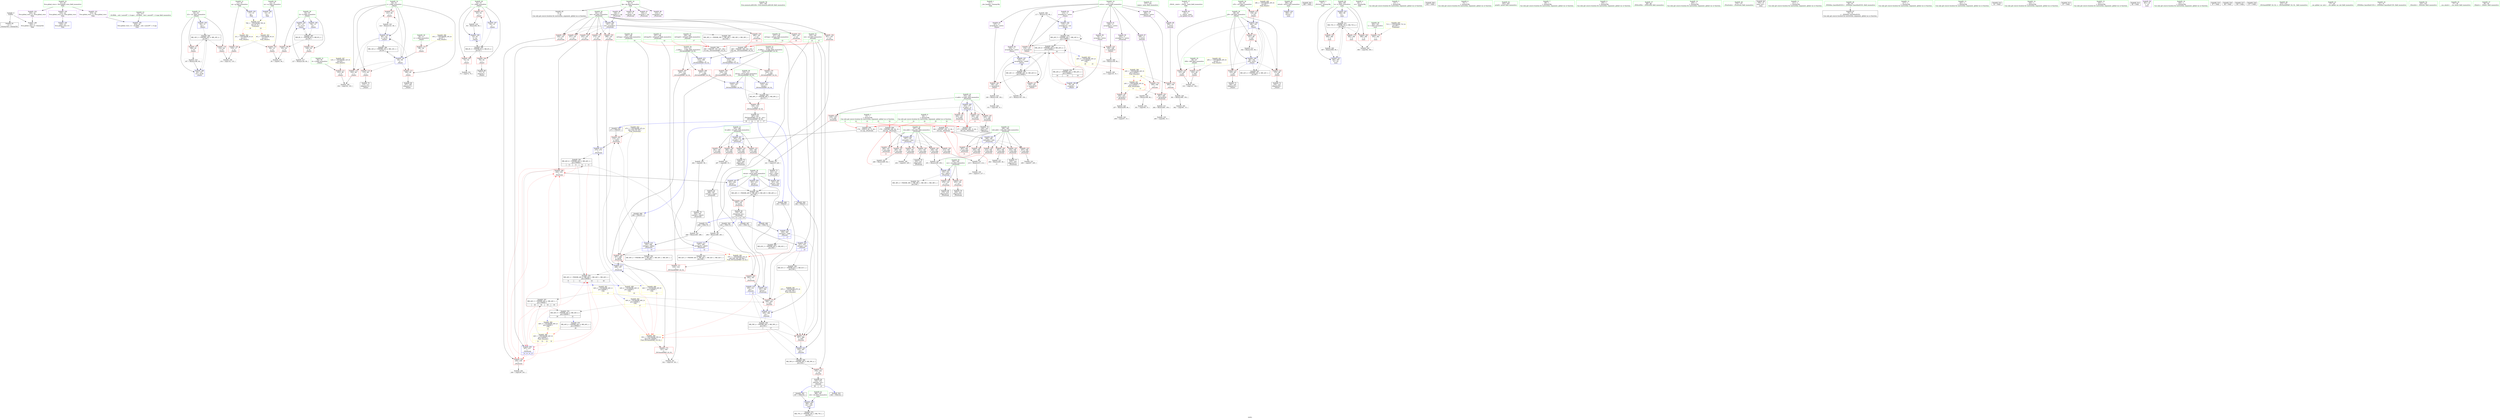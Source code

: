digraph "SVFG" {
	label="SVFG";

	Node0x55cda90f5b90 [shape=record,color=grey,label="{NodeID: 0\nNullPtr}"];
	Node0x55cda90f5b90 -> Node0x55cda911bbb0[style=solid];
	Node0x55cda90f5b90 -> Node0x55cda91230d0[style=solid];
	Node0x55cda911d7e0 [shape=record,color=blue,label="{NodeID: 194\n54\<--127\ni2\<--inc19\n_Z4initv\n}"];
	Node0x55cda911d7e0 -> Node0x55cda9140e80[style=dashed];
	Node0x55cda911aa30 [shape=record,color=red,label="{NodeID: 111\n103\<--58\n\<--d\n_Z4initv\n}"];
	Node0x55cda911aa30 -> Node0x55cda912e480[style=solid];
	Node0x55cda9118cd0 [shape=record,color=green,label="{NodeID: 28\n52\<--53\ni\<--i_field_insensitive\n_Z4initv\n}"];
	Node0x55cda9118cd0 -> Node0x55cda911a550[style=solid];
	Node0x55cda9118cd0 -> Node0x55cda911a620[style=solid];
	Node0x55cda9118cd0 -> Node0x55cda911a6f0[style=solid];
	Node0x55cda9118cd0 -> Node0x55cda91231d0[style=solid];
	Node0x55cda9118cd0 -> Node0x55cda9123370[style=solid];
	Node0x55cda9125e50 [shape=record,color=blue,label="{NodeID: 222\n339\<--364\nref.tmp5\<--call6\n_Z4workv\n|{|<s2>17}}"];
	Node0x55cda9125e50 -> Node0x55cda91228c0[style=dashed];
	Node0x55cda9125e50 -> Node0x55cda9142280[style=dashed];
	Node0x55cda9125e50:s2 -> Node0x55cda9123720[style=dashed,color=red];
	Node0x55cda91209e0 [shape=record,color=red,label="{NodeID: 139\n231\<--187\n\<--tota.addr\n_Z5solveiiii\n}"];
	Node0x55cda91209e0 -> Node0x55cda911c600[style=solid];
	Node0x55cda911b470 [shape=record,color=green,label="{NodeID: 56\n345\<--346\nllvm.memset.p0i8.i64\<--llvm.memset.p0i8.i64_field_insensitive\n}"];
	Node0x55cda9167fb0 [shape=record,color=black,label="{NodeID: 499\n364 = PHI(176, )\n}"];
	Node0x55cda9167fb0 -> Node0x55cda9125e50[style=solid];
	Node0x55cda912e000 [shape=record,color=grey,label="{NodeID: 333\n208 = cmp(207, 205, )\n}"];
	Node0x55cda91220a0 [shape=record,color=red,label="{NodeID: 167\n320\<--312\n\<--__a.addr\n_ZSt3minIiERKT_S2_S2_\n}"];
	Node0x55cda91220a0 -> Node0x55cda91224b0[style=solid];
	Node0x55cda911cc80 [shape=record,color=black,label="{NodeID: 84\n334\<--370\n_Z4workv_ret\<--\n_Z4workv\n|{<s0>20|<s1>21}}"];
	Node0x55cda911cc80:s0 -> Node0x55cda91683f0[style=solid,color=blue];
	Node0x55cda911cc80:s1 -> Node0x55cda9168560[style=solid,color=blue];
	Node0x55cda9117040 [shape=record,color=green,label="{NodeID: 1\n7\<--1\n__dso_handle\<--dummyObj\nGlob }"];
	Node0x55cda911d8b0 [shape=record,color=blue,label="{NodeID: 195\n62\<--15\ni21\<--\n_Z4initv\n}"];
	Node0x55cda911d8b0 -> Node0x55cda913ab80[style=dashed];
	Node0x55cda911ab00 [shape=record,color=red,label="{NodeID: 112\n102\<--60\n\<--j\n_Z4initv\n}"];
	Node0x55cda911ab00 -> Node0x55cda912e480[style=solid];
	Node0x55cda9118da0 [shape=record,color=green,label="{NodeID: 29\n54\<--55\ni2\<--i2_field_insensitive\n_Z4initv\n}"];
	Node0x55cda9118da0 -> Node0x55cda911a7c0[style=solid];
	Node0x55cda9118da0 -> Node0x55cda911a890[style=solid];
	Node0x55cda9118da0 -> Node0x55cda9123440[style=solid];
	Node0x55cda9118da0 -> Node0x55cda911d7e0[style=solid];
	Node0x55cda9123b00 [shape=record,color=yellow,style=double,label="{NodeID: 389\n44V_1 = ENCHI(MR_44V_0)\npts\{100000 \}\nFun[_Z4workv]|{|<s1>14|<s2>14|<s3>14|<s4>14}}"];
	Node0x55cda9123b00 -> Node0x55cda913e680[style=dashed];
	Node0x55cda9123b00:s1 -> Node0x55cda9121a20[style=dashed,color=red];
	Node0x55cda9123b00:s2 -> Node0x55cda9121af0[style=dashed,color=red];
	Node0x55cda9123b00:s3 -> Node0x55cda911e340[style=dashed,color=red];
	Node0x55cda9123b00:s4 -> Node0x55cda913d780[style=dashed,color=red];
	Node0x55cda912b780 [shape=record,color=grey,label="{NodeID: 306\n117 = Binary(116, 84, )\n}"];
	Node0x55cda912b780 -> Node0x55cda911d640[style=solid];
	Node0x55cda9125f20 [shape=record,color=blue,label="{NodeID: 223\n335\<--367\nret\<--\n_Z4workv\n}"];
	Node0x55cda9125f20 -> Node0x55cda9141d80[style=dashed];
	Node0x55cda9120ab0 [shape=record,color=red,label="{NodeID: 140\n249\<--187\n\<--tota.addr\n_Z5solveiiii\n}"];
	Node0x55cda9120ab0 -> Node0x55cda912d400[style=solid];
	Node0x55cda911b570 [shape=record,color=green,label="{NodeID: 57\n377\<--378\nmain\<--main_field_insensitive\n}"];
	Node0x55cda9168220 [shape=record,color=black,label="{NodeID: 500\n366 = PHI(307, )\n}"];
	Node0x55cda9168220 -> Node0x55cda91228c0[style=solid];
	Node0x55cda912e180 [shape=record,color=grey,label="{NodeID: 334\n351 = cmp(350, 15, )\n}"];
	Node0x55cda9122170 [shape=record,color=red,label="{NodeID: 168\n327\<--312\n\<--__a.addr\n_ZSt3minIiERKT_S2_S2_\n}"];
	Node0x55cda9122170 -> Node0x55cda9125b10[style=solid];
	Node0x55cda911cd50 [shape=record,color=purple,label="{NodeID: 85\n33\<--4\n\<--_ZStL8__ioinit\n__cxx_global_var_init\n}"];
	Node0x55cda91170d0 [shape=record,color=green,label="{NodeID: 2\n15\<--1\n\<--dummyObj\nCan only get source location for instruction, argument, global var or function.|{<s0>9|<s1>14|<s2>14|<s3>14|<s4>16}}"];
	Node0x55cda91170d0:s0 -> Node0x55cda9168f50[style=solid,color=red];
	Node0x55cda91170d0:s1 -> Node0x55cda9168d50[style=solid,color=red];
	Node0x55cda91170d0:s2 -> Node0x55cda9168f50[style=solid,color=red];
	Node0x55cda91170d0:s3 -> Node0x55cda9169350[style=solid,color=red];
	Node0x55cda91170d0:s4 -> Node0x55cda9169150[style=solid,color=red];
	Node0x55cda911d980 [shape=record,color=blue,label="{NodeID: 196\n68\<--138\nj29\<--\n_Z4initv\n}"];
	Node0x55cda911d980 -> Node0x55cda911fa70[style=dashed];
	Node0x55cda911d980 -> Node0x55cda911fb40[style=dashed];
	Node0x55cda911d980 -> Node0x55cda911fc10[style=dashed];
	Node0x55cda911d980 -> Node0x55cda911fce0[style=dashed];
	Node0x55cda911d980 -> Node0x55cda911db20[style=dashed];
	Node0x55cda911d980 -> Node0x55cda913b080[style=dashed];
	Node0x55cda911abd0 [shape=record,color=red,label="{NodeID: 113\n106\<--60\n\<--j\n_Z4initv\n}"];
	Node0x55cda911abd0 -> Node0x55cda911c050[style=solid];
	Node0x55cda9118e70 [shape=record,color=green,label="{NodeID: 30\n56\<--57\nc\<--c_field_insensitive\n_Z4initv\n}"];
	Node0x55cda9118e70 -> Node0x55cda911a960[style=solid];
	Node0x55cda9123be0 [shape=record,color=yellow,style=double,label="{NodeID: 390\n24V_1 = ENCHI(MR_24V_0)\npts\{130000 \}\nFun[_Z4workv]|{|<s2>14|<s3>16}}"];
	Node0x55cda9123be0 -> Node0x55cda9122650[style=dashed];
	Node0x55cda9123be0 -> Node0x55cda91227f0[style=dashed];
	Node0x55cda9123be0:s2 -> Node0x55cda914b510[style=dashed,color=red];
	Node0x55cda9123be0:s3 -> Node0x55cda914b510[style=dashed,color=red];
	Node0x55cda912b900 [shape=record,color=grey,label="{NodeID: 307\n294 = Binary(288, 293, )\n}"];
	Node0x55cda912b900 -> Node0x55cda9125630[style=solid];
	Node0x55cda9125ff0 [shape=record,color=blue,label="{NodeID: 224\n380\<--15\nretval\<--\nmain\n}"];
	Node0x55cda9120b80 [shape=record,color=red,label="{NodeID: 141\n265\<--187\n\<--tota.addr\n_Z5solveiiii\n}"];
	Node0x55cda9120b80 -> Node0x55cda912cf80[style=solid];
	Node0x55cda911b670 [shape=record,color=green,label="{NodeID: 58\n380\<--381\nretval\<--retval_field_insensitive\nmain\n}"];
	Node0x55cda911b670 -> Node0x55cda9125ff0[style=solid];
	Node0x55cda9168320 [shape=record,color=black,label="{NodeID: 501\n389 = PHI()\n}"];
	Node0x55cda912e300 [shape=record,color=grey,label="{NodeID: 335\n283 = cmp(282, 15, )\n}"];
	Node0x55cda9122240 [shape=record,color=red,label="{NodeID: 169\n318\<--314\n\<--__b.addr\n_ZSt3minIiERKT_S2_S2_\n}"];
	Node0x55cda9122240 -> Node0x55cda91223e0[style=solid];
	Node0x55cda911ce20 [shape=record,color=purple,label="{NodeID: 86\n227\<--8\narrayidx\<--dp\n_Z5solveiiii\n}"];
	Node0x55cda9117160 [shape=record,color=green,label="{NodeID: 3\n19\<--1\n_ZSt3cin\<--dummyObj\nGlob }"];
	Node0x55cda9140480 [shape=record,color=black,label="{NodeID: 363\nMR_44V_6 = PHI(MR_44V_5, MR_44V_3, )\npts\{100000 \}\n|{|<s2>11|<s3>11|<s4>11|<s5>11}}"];
	Node0x55cda9140480 -> Node0x55cda9121f00[style=dashed];
	Node0x55cda9140480 -> Node0x55cda913d780[style=dashed];
	Node0x55cda9140480:s2 -> Node0x55cda9121a20[style=dashed,color=red];
	Node0x55cda9140480:s3 -> Node0x55cda9121af0[style=dashed,color=red];
	Node0x55cda9140480:s4 -> Node0x55cda911e340[style=dashed,color=red];
	Node0x55cda9140480:s5 -> Node0x55cda913d780[style=dashed,color=red];
	Node0x55cda911da50 [shape=record,color=blue,label="{NodeID: 197\n155\<--157\narrayidx39\<--sub40\n_Z4initv\n}"];
	Node0x55cda911da50 -> Node0x55cda9145980[style=dashed];
	Node0x55cda911aca0 [shape=record,color=red,label="{NodeID: 114\n113\<--60\n\<--j\n_Z4initv\n}"];
	Node0x55cda911aca0 -> Node0x55cda911c120[style=solid];
	Node0x55cda9118f40 [shape=record,color=green,label="{NodeID: 31\n58\<--59\nd\<--d_field_insensitive\n_Z4initv\n}"];
	Node0x55cda9118f40 -> Node0x55cda911aa30[style=solid];
	Node0x55cda9123cc0 [shape=record,color=yellow,style=double,label="{NodeID: 391\n67V_1 = ENCHI(MR_67V_0)\npts\{196 198 \}\nFun[_Z4workv]}"];
	Node0x55cda9123cc0 -> Node0x55cda9122720[style=dashed];
	Node0x55cda9123cc0 -> Node0x55cda91228c0[style=dashed];
	Node0x55cda912ba80 [shape=record,color=grey,label="{NodeID: 308\n110 = Binary(109, 84, )\n}"];
	Node0x55cda912ba80 -> Node0x55cda912d880[style=solid];
	Node0x55cda91260c0 [shape=record,color=blue,label="{NodeID: 225\n384\<--84\ntc\<--\nmain\n}"];
	Node0x55cda91260c0 -> Node0x55cda9143680[style=dashed];
	Node0x55cda9120c50 [shape=record,color=red,label="{NodeID: 142\n290\<--187\n\<--tota.addr\n_Z5solveiiii\n|{<s0>11}}"];
	Node0x55cda9120c50:s0 -> Node0x55cda9169150[style=solid,color=red];
	Node0x55cda911b740 [shape=record,color=green,label="{NodeID: 59\n382\<--383\nt\<--t_field_insensitive\nmain\n}"];
	Node0x55cda911b740 -> Node0x55cda9122990[style=solid];
	Node0x55cda91683f0 [shape=record,color=black,label="{NodeID: 502\n397 = PHI(334, )\n}"];
	Node0x55cda91683f0 -> Node0x55cda9126190[style=solid];
	Node0x55cda912e480 [shape=record,color=grey,label="{NodeID: 336\n104 = cmp(102, 103, )\n}"];
	Node0x55cda9122310 [shape=record,color=red,label="{NodeID: 170\n324\<--314\n\<--__b.addr\n_ZSt3minIiERKT_S2_S2_\n}"];
	Node0x55cda9122310 -> Node0x55cda9125a40[style=solid];
	Node0x55cda911cef0 [shape=record,color=purple,label="{NodeID: 87\n230\<--8\narrayidx7\<--dp\n_Z5solveiiii\n}"];
	Node0x55cda91171f0 [shape=record,color=green,label="{NodeID: 4\n20\<--1\n.str\<--dummyObj\nGlob }"];
	Node0x55cda9140980 [shape=record,color=black,label="{NodeID: 364\nMR_49V_3 = PHI(MR_49V_4, MR_49V_2, )\npts\{311 \}\n}"];
	Node0x55cda9140980 -> Node0x55cda9121fd0[style=dashed];
	Node0x55cda911db20 [shape=record,color=blue,label="{NodeID: 198\n68\<--162\nj29\<--inc43\n_Z4initv\n}"];
	Node0x55cda911db20 -> Node0x55cda911fa70[style=dashed];
	Node0x55cda911db20 -> Node0x55cda911fb40[style=dashed];
	Node0x55cda911db20 -> Node0x55cda911fc10[style=dashed];
	Node0x55cda911db20 -> Node0x55cda911fce0[style=dashed];
	Node0x55cda911db20 -> Node0x55cda911db20[style=dashed];
	Node0x55cda911db20 -> Node0x55cda913b080[style=dashed];
	Node0x55cda911f660 [shape=record,color=red,label="{NodeID: 115\n121\<--60\n\<--j\n_Z4initv\n}"];
	Node0x55cda911f660 -> Node0x55cda912d100[style=solid];
	Node0x55cda9119010 [shape=record,color=green,label="{NodeID: 32\n60\<--61\nj\<--j_field_insensitive\n_Z4initv\n}"];
	Node0x55cda9119010 -> Node0x55cda911ab00[style=solid];
	Node0x55cda9119010 -> Node0x55cda911abd0[style=solid];
	Node0x55cda9119010 -> Node0x55cda911aca0[style=solid];
	Node0x55cda9119010 -> Node0x55cda911f660[style=solid];
	Node0x55cda9119010 -> Node0x55cda9123510[style=solid];
	Node0x55cda9119010 -> Node0x55cda911d710[style=solid];
	Node0x55cda9123da0 [shape=record,color=yellow,style=double,label="{NodeID: 392\n2V_1 = ENCHI(MR_2V_0)\npts\{16 \}\nFun[_Z4initv]}"];
	Node0x55cda9123da0 -> Node0x55cda911a3b0[style=dashed];
	Node0x55cda912bc00 [shape=record,color=grey,label="{NodeID: 309\n407 = Binary(406, 84, )\n}"];
	Node0x55cda912bc00 -> Node0x55cda9126260[style=solid];
	Node0x55cda9126190 [shape=record,color=blue,label="{NodeID: 226\n386\<--397\nret\<--call1\nmain\n}"];
	Node0x55cda9126190 -> Node0x55cda9143b80[style=dashed];
	Node0x55cda9120d20 [shape=record,color=red,label="{NodeID: 143\n207\<--189\n\<--totb.addr\n_Z5solveiiii\n}"];
	Node0x55cda9120d20 -> Node0x55cda912e000[style=solid];
	Node0x55cda911b810 [shape=record,color=green,label="{NodeID: 60\n384\<--385\ntc\<--tc_field_insensitive\nmain\n}"];
	Node0x55cda911b810 -> Node0x55cda9122a60[style=solid];
	Node0x55cda911b810 -> Node0x55cda9122b30[style=solid];
	Node0x55cda911b810 -> Node0x55cda9122c00[style=solid];
	Node0x55cda911b810 -> Node0x55cda91260c0[style=solid];
	Node0x55cda911b810 -> Node0x55cda9126260[style=solid];
	Node0x55cda9168560 [shape=record,color=black,label="{NodeID: 503\n400 = PHI(334, )\n}"];
	Node0x55cda912e600 [shape=record,color=grey,label="{NodeID: 337\n95 = cmp(93, 94, )\n}"];
	Node0x55cda91223e0 [shape=record,color=red,label="{NodeID: 171\n319\<--318\n\<--\n_ZSt3minIiERKT_S2_S2_\n}"];
	Node0x55cda91223e0 -> Node0x55cda912ec00[style=solid];
	Node0x55cda911cfc0 [shape=record,color=purple,label="{NodeID: 88\n233\<--8\narrayidx9\<--dp\n_Z5solveiiii\n}"];
	Node0x55cda9117a30 [shape=record,color=green,label="{NodeID: 5\n23\<--1\n\<--dummyObj\nCan only get source location for instruction, argument, global var or function.}"];
	Node0x55cda9140e80 [shape=record,color=black,label="{NodeID: 365\nMR_8V_3 = PHI(MR_8V_4, MR_8V_2, )\npts\{55 \}\n}"];
	Node0x55cda9140e80 -> Node0x55cda911a7c0[style=dashed];
	Node0x55cda9140e80 -> Node0x55cda911a890[style=dashed];
	Node0x55cda9140e80 -> Node0x55cda911d7e0[style=dashed];
	Node0x55cda911dbf0 [shape=record,color=blue,label="{NodeID: 199\n62\<--167\ni21\<--inc46\n_Z4initv\n}"];
	Node0x55cda911dbf0 -> Node0x55cda913ab80[style=dashed];
	Node0x55cda911f730 [shape=record,color=red,label="{NodeID: 116\n132\<--62\n\<--i21\n_Z4initv\n}"];
	Node0x55cda911f730 -> Node0x55cda912e900[style=solid];
	Node0x55cda91190e0 [shape=record,color=green,label="{NodeID: 33\n62\<--63\ni21\<--i21_field_insensitive\n_Z4initv\n}"];
	Node0x55cda91190e0 -> Node0x55cda911f730[style=solid];
	Node0x55cda91190e0 -> Node0x55cda911f800[style=solid];
	Node0x55cda91190e0 -> Node0x55cda911d8b0[style=solid];
	Node0x55cda91190e0 -> Node0x55cda911dbf0[style=solid];
	Node0x55cda9123eb0 [shape=record,color=yellow,style=double,label="{NodeID: 393\n4V_1 = ENCHI(MR_4V_0)\npts\{18 \}\nFun[_Z4initv]}"];
	Node0x55cda9123eb0 -> Node0x55cda911a480[style=dashed];
	Node0x55cda912bd80 [shape=record,color=grey,label="{NodeID: 310\n149 = Binary(148, 150, )\n}"];
	Node0x55cda912bd80 -> Node0x55cda912d580[style=solid];
	Node0x55cda9126260 [shape=record,color=blue,label="{NodeID: 227\n384\<--407\ntc\<--inc\nmain\n}"];
	Node0x55cda9126260 -> Node0x55cda9143680[style=dashed];
	Node0x55cda9120df0 [shape=record,color=red,label="{NodeID: 144\n214\<--189\n\<--totb.addr\n_Z5solveiiii\n}"];
	Node0x55cda9120df0 -> Node0x55cda912c380[style=solid];
	Node0x55cda911b8e0 [shape=record,color=green,label="{NodeID: 61\n386\<--387\nret\<--ret_field_insensitive\nmain\n}"];
	Node0x55cda911b8e0 -> Node0x55cda9126190[style=solid];
	Node0x55cda91686a0 [shape=record,color=black,label="{NodeID: 504\n402 = PHI()\n}"];
	Node0x55cda914b510 [shape=record,color=yellow,style=double,label="{NodeID: 421\n24V_1 = ENCHI(MR_24V_0)\npts\{130000 \}\nFun[_Z5solveiiii]|{|<s2>9|<s3>11}}"];
	Node0x55cda914b510 -> Node0x55cda9121bc0[style=dashed];
	Node0x55cda914b510 -> Node0x55cda9121d60[style=dashed];
	Node0x55cda914b510:s2 -> Node0x55cda914b510[style=dashed,color=red];
	Node0x55cda914b510:s3 -> Node0x55cda914b510[style=dashed,color=red];
	Node0x55cda912e780 [shape=record,color=grey,label="{NodeID: 338\n204 = cmp(203, 205, )\n}"];
	Node0x55cda91224b0 [shape=record,color=red,label="{NodeID: 172\n321\<--320\n\<--\n_ZSt3minIiERKT_S2_S2_\n}"];
	Node0x55cda91224b0 -> Node0x55cda912ec00[style=solid];
	Node0x55cda911d090 [shape=record,color=purple,label="{NodeID: 89\n236\<--8\narrayidx11\<--dp\n_Z5solveiiii\n}"];
	Node0x55cda911d090 -> Node0x55cda911e1a0[style=solid];
	Node0x55cda9117ac0 [shape=record,color=green,label="{NodeID: 6\n74\<--1\n\<--dummyObj\nCan only get source location for instruction, argument, global var or function.}"];
	Node0x55cda9141380 [shape=record,color=black,label="{NodeID: 366\nMR_14V_2 = PHI(MR_14V_4, MR_14V_1, )\npts\{61 \}\n}"];
	Node0x55cda9141380 -> Node0x55cda9123510[style=dashed];
	Node0x55cda911dcc0 [shape=record,color=blue,label="{NodeID: 200\n183\<--177\nst.addr\<--st\n_Z5solveiiii\n}"];
	Node0x55cda911dcc0 -> Node0x55cda91201c0[style=dashed];
	Node0x55cda911dcc0 -> Node0x55cda9120290[style=dashed];
	Node0x55cda911dcc0 -> Node0x55cda9120360[style=dashed];
	Node0x55cda911dcc0 -> Node0x55cda9120430[style=dashed];
	Node0x55cda911f800 [shape=record,color=red,label="{NodeID: 117\n166\<--62\n\<--i21\n_Z4initv\n}"];
	Node0x55cda911f800 -> Node0x55cda912cb00[style=solid];
	Node0x55cda91191b0 [shape=record,color=green,label="{NodeID: 34\n64\<--65\nc25\<--c25_field_insensitive\n_Z4initv\n}"];
	Node0x55cda91191b0 -> Node0x55cda911f8d0[style=solid];
	Node0x55cda912bf00 [shape=record,color=grey,label="{NodeID: 311\n282 = Binary(281, 150, )\n}"];
	Node0x55cda912bf00 -> Node0x55cda912e300[style=solid];
	Node0x55cda9120ec0 [shape=record,color=red,label="{NodeID: 145\n234\<--189\n\<--totb.addr\n_Z5solveiiii\n}"];
	Node0x55cda9120ec0 -> Node0x55cda911c6d0[style=solid];
	Node0x55cda911b9b0 [shape=record,color=green,label="{NodeID: 62\n403\<--404\nprintf\<--printf_field_insensitive\n}"];
	Node0x55cda9168770 [shape=record,color=black,label="{NodeID: 505\n308 = PHI(260, 285, 335, 335, )\n0th arg _ZSt3minIiERKT_S2_S2_ }"];
	Node0x55cda9168770 -> Node0x55cda91258a0[style=solid];
	Node0x55cda914b5f0 [shape=record,color=yellow,style=double,label="{NodeID: 422\n47V_1 = ENCHI(MR_47V_0)\npts\{336 338 340 \}\nFun[_Z5solveiiii]}"];
	Node0x55cda914b5f0 -> Node0x55cda9121c90[style=dashed];
	Node0x55cda914b5f0 -> Node0x55cda9121e30[style=dashed];
	Node0x55cda912e900 [shape=record,color=grey,label="{NodeID: 339\n134 = cmp(132, 133, )\n}"];
	Node0x55cda9122580 [shape=record,color=red,label="{NodeID: 173\n370\<--335\n\<--ret\n_Z4workv\n}"];
	Node0x55cda9122580 -> Node0x55cda911cc80[style=solid];
	Node0x55cda911d160 [shape=record,color=purple,label="{NodeID: 90\n78\<--11\narrayidx\<--active\n_Z4initv\n}"];
	Node0x55cda911d160 -> Node0x55cda91232a0[style=solid];
	Node0x55cda9117b50 [shape=record,color=green,label="{NodeID: 7\n80\<--1\n\<--dummyObj\nCan only get source location for instruction, argument, global var or function.}"];
	Node0x55cda911dd90 [shape=record,color=blue,label="{NodeID: 201\n185\<--178\nlst.addr\<--lst\n_Z5solveiiii\n}"];
	Node0x55cda911dd90 -> Node0x55cda9120500[style=dashed];
	Node0x55cda911dd90 -> Node0x55cda91205d0[style=dashed];
	Node0x55cda911dd90 -> Node0x55cda91206a0[style=dashed];
	Node0x55cda911dd90 -> Node0x55cda9120770[style=dashed];
	Node0x55cda911f8d0 [shape=record,color=red,label="{NodeID: 118\n138\<--64\n\<--c25\n_Z4initv\n}"];
	Node0x55cda911f8d0 -> Node0x55cda911d980[style=solid];
	Node0x55cda9119280 [shape=record,color=green,label="{NodeID: 35\n66\<--67\nd26\<--d26_field_insensitive\n_Z4initv\n}"];
	Node0x55cda9119280 -> Node0x55cda911f9a0[style=solid];
	Node0x55cda912c080 [shape=record,color=grey,label="{NodeID: 312\n162 = Binary(161, 84, )\n}"];
	Node0x55cda912c080 -> Node0x55cda911db20[style=solid];
	Node0x55cda9120f90 [shape=record,color=red,label="{NodeID: 146\n250\<--189\n\<--totb.addr\n_Z5solveiiii\n}"];
	Node0x55cda9120f90 -> Node0x55cda912d400[style=solid];
	Node0x55cda911bab0 [shape=record,color=green,label="{NodeID: 63\n24\<--414\n_GLOBAL__sub_I_azure97_1_0.cpp\<--_GLOBAL__sub_I_azure97_1_0.cpp_field_insensitive\n}"];
	Node0x55cda911bab0 -> Node0x55cda9122fd0[style=solid];
	Node0x55cda9168b50 [shape=record,color=black,label="{NodeID: 506\n309 = PHI(195, 197, 337, 339, )\n1st arg _ZSt3minIiERKT_S2_S2_ }"];
	Node0x55cda9168b50 -> Node0x55cda9125970[style=solid];
	Node0x55cda912ea80 [shape=record,color=grey,label="{NodeID: 340\n362 = cmp(361, 15, )\n}"];
	Node0x55cda9122650 [shape=record,color=red,label="{NodeID: 174\n349\<--348\n\<--\n_Z4workv\n}"];
	Node0x55cda9122650 -> Node0x55cda912c680[style=solid];
	Node0x55cda911d230 [shape=record,color=purple,label="{NodeID: 91\n108\<--11\narrayidx12\<--active\n_Z4initv\n}"];
	Node0x55cda911d230 -> Node0x55cda911fdb0[style=solid];
	Node0x55cda9117be0 [shape=record,color=green,label="{NodeID: 8\n84\<--1\n\<--dummyObj\nCan only get source location for instruction, argument, global var or function.|{<s0>11|<s1>14|<s2>16|<s3>16|<s4>16}}"];
	Node0x55cda9117be0:s0 -> Node0x55cda9168f50[style=solid,color=red];
	Node0x55cda9117be0:s1 -> Node0x55cda9169150[style=solid,color=red];
	Node0x55cda9117be0:s2 -> Node0x55cda9168d50[style=solid,color=red];
	Node0x55cda9117be0:s3 -> Node0x55cda9168f50[style=solid,color=red];
	Node0x55cda9117be0:s4 -> Node0x55cda9169350[style=solid,color=red];
	Node0x55cda9141d80 [shape=record,color=black,label="{NodeID: 368\nMR_59V_6 = PHI(MR_59V_5, MR_59V_4, )\npts\{336 \}\n}"];
	Node0x55cda9141d80 -> Node0x55cda9122580[style=dashed];
	Node0x55cda911de60 [shape=record,color=blue,label="{NodeID: 202\n187\<--179\ntota.addr\<--tota\n_Z5solveiiii\n}"];
	Node0x55cda911de60 -> Node0x55cda9120840[style=dashed];
	Node0x55cda911de60 -> Node0x55cda9120910[style=dashed];
	Node0x55cda911de60 -> Node0x55cda91209e0[style=dashed];
	Node0x55cda911de60 -> Node0x55cda9120ab0[style=dashed];
	Node0x55cda911de60 -> Node0x55cda9120b80[style=dashed];
	Node0x55cda911de60 -> Node0x55cda9120c50[style=dashed];
	Node0x55cda911f9a0 [shape=record,color=red,label="{NodeID: 119\n142\<--66\n\<--d26\n_Z4initv\n}"];
	Node0x55cda911f9a0 -> Node0x55cda912da00[style=solid];
	Node0x55cda9119350 [shape=record,color=green,label="{NodeID: 36\n68\<--69\nj29\<--j29_field_insensitive\n_Z4initv\n}"];
	Node0x55cda9119350 -> Node0x55cda911fa70[style=solid];
	Node0x55cda9119350 -> Node0x55cda911fb40[style=solid];
	Node0x55cda9119350 -> Node0x55cda911fc10[style=solid];
	Node0x55cda9119350 -> Node0x55cda911fce0[style=solid];
	Node0x55cda9119350 -> Node0x55cda911d980[style=solid];
	Node0x55cda9119350 -> Node0x55cda911db20[style=solid];
	Node0x55cda9124150 [shape=record,color=yellow,style=double,label="{NodeID: 396\n10V_1 = ENCHI(MR_10V_0)\npts\{57 \}\nFun[_Z4initv]}"];
	Node0x55cda9124150 -> Node0x55cda911a960[style=dashed];
	Node0x55cda912c200 [shape=record,color=grey,label="{NodeID: 313\n292 = Binary(291, 84, )\n|{<s0>11}}"];
	Node0x55cda912c200:s0 -> Node0x55cda9169350[style=solid,color=red];
	Node0x55cda9121060 [shape=record,color=red,label="{NodeID: 147\n267\<--189\n\<--totb.addr\n_Z5solveiiii\n|{<s0>9}}"];
	Node0x55cda9121060:s0 -> Node0x55cda9169350[style=solid,color=red];
	Node0x55cda911bbb0 [shape=record,color=black,label="{NodeID: 64\n2\<--3\ndummyVal\<--dummyVal\n}"];
	Node0x55cda9168d50 [shape=record,color=black,label="{NodeID: 507\n177 = PHI(264, 289, 15, 84, )\n0th arg _Z5solveiiii }"];
	Node0x55cda9168d50 -> Node0x55cda911dcc0[style=solid];
	Node0x55cda912ec00 [shape=record,color=grey,label="{NodeID: 341\n322 = cmp(319, 321, )\n}"];
	Node0x55cda9122720 [shape=record,color=red,label="{NodeID: 175\n356\<--355\n\<--call1\n_Z4workv\n}"];
	Node0x55cda9122720 -> Node0x55cda9125d80[style=solid];
	Node0x55cda911d300 [shape=record,color=purple,label="{NodeID: 92\n115\<--11\narrayidx14\<--active\n_Z4initv\n}"];
	Node0x55cda911d300 -> Node0x55cda911fe80[style=solid];
	Node0x55cda911d300 -> Node0x55cda911d640[style=solid];
	Node0x55cda9117c70 [shape=record,color=green,label="{NodeID: 9\n150\<--1\n\<--dummyObj\nCan only get source location for instruction, argument, global var or function.}"];
	Node0x55cda9142280 [shape=record,color=black,label="{NodeID: 369\nMR_63V_3 = PHI(MR_63V_2, MR_63V_1, )\npts\{340 \}\n}"];
	Node0x55cda911df30 [shape=record,color=blue,label="{NodeID: 203\n189\<--180\ntotb.addr\<--totb\n_Z5solveiiii\n}"];
	Node0x55cda911df30 -> Node0x55cda9120d20[style=dashed];
	Node0x55cda911df30 -> Node0x55cda9120df0[style=dashed];
	Node0x55cda911df30 -> Node0x55cda9120ec0[style=dashed];
	Node0x55cda911df30 -> Node0x55cda9120f90[style=dashed];
	Node0x55cda911df30 -> Node0x55cda9121060[style=dashed];
	Node0x55cda911df30 -> Node0x55cda9121130[style=dashed];
	Node0x55cda911fa70 [shape=record,color=red,label="{NodeID: 120\n141\<--68\n\<--j29\n_Z4initv\n}"];
	Node0x55cda911fa70 -> Node0x55cda912da00[style=solid];
	Node0x55cda9119420 [shape=record,color=green,label="{NodeID: 37\n88\<--89\n_ZNSirsERi\<--_ZNSirsERi_field_insensitive\n}"];
	Node0x55cda9124230 [shape=record,color=yellow,style=double,label="{NodeID: 397\n12V_1 = ENCHI(MR_12V_0)\npts\{59 \}\nFun[_Z4initv]}"];
	Node0x55cda9124230 -> Node0x55cda911aa30[style=dashed];
	Node0x55cda912c380 [shape=record,color=grey,label="{NodeID: 314\n215 = Binary(213, 214, )\n}"];
	Node0x55cda912c380 -> Node0x55cda912db80[style=solid];
	Node0x55cda9121130 [shape=record,color=red,label="{NodeID: 148\n291\<--189\n\<--totb.addr\n_Z5solveiiii\n}"];
	Node0x55cda9121130 -> Node0x55cda912c200[style=solid];
	Node0x55cda911bcb0 [shape=record,color=black,label="{NodeID: 65\n9\<--8\n\<--dp\nCan only get source location for instruction, argument, global var or function.}"];
	Node0x55cda9168f50 [shape=record,color=black,label="{NodeID: 508\n178 = PHI(15, 84, 15, 84, )\n1st arg _Z5solveiiii }"];
	Node0x55cda9168f50 -> Node0x55cda911dd90[style=solid];
	Node0x55cda912ed80 [shape=record,color=grey,label="{NodeID: 342\n262 = cmp(261, 84, )\n}"];
	Node0x55cda912ed80 -> Node0x55cda911c870[style=solid];
	Node0x55cda91227f0 [shape=record,color=red,label="{NodeID: 176\n360\<--359\n\<--\n_Z4workv\n}"];
	Node0x55cda91227f0 -> Node0x55cda912cc80[style=solid];
	Node0x55cda911d3d0 [shape=record,color=purple,label="{NodeID: 93\n147\<--11\narrayidx34\<--active\n_Z4initv\n}"];
	Node0x55cda911d3d0 -> Node0x55cda911ff50[style=solid];
	Node0x55cda9117d00 [shape=record,color=green,label="{NodeID: 10\n205\<--1\n\<--dummyObj\nCan only get source location for instruction, argument, global var or function.}"];
	Node0x55cda9142780 [shape=record,color=black,label="{NodeID: 370\nMR_44V_5 = PHI(MR_44V_4, MR_44V_3, )\npts\{100000 \}\n|{<s0>20|<s1>21}}"];
	Node0x55cda9142780:s0 -> Node0x55cda9150850[style=dashed,color=blue];
	Node0x55cda9142780:s1 -> Node0x55cda9144080[style=dashed,color=blue];
	Node0x55cda911e000 [shape=record,color=blue,label="{NodeID: 204\n181\<--211\nretval\<--\n_Z5solveiiii\n}"];
	Node0x55cda911e000 -> Node0x55cda913bf80[style=dashed];
	Node0x55cda911fb40 [shape=record,color=red,label="{NodeID: 121\n145\<--68\n\<--j29\n_Z4initv\n}"];
	Node0x55cda911fb40 -> Node0x55cda911c1f0[style=solid];
	Node0x55cda9119520 [shape=record,color=green,label="{NodeID: 38\n174\<--175\n_Z5solveiiii\<--_Z5solveiiii_field_insensitive\n}"];
	Node0x55cda912c500 [shape=record,color=grey,label="{NodeID: 315\n157 = Binary(156, 150, )\n}"];
	Node0x55cda912c500 -> Node0x55cda911da50[style=solid];
	Node0x55cda9121200 [shape=record,color=red,label="{NodeID: 149\n238\<--191\n\<--ret\n_Z5solveiiii\n}"];
	Node0x55cda9121200 -> Node0x55cda9121a20[style=solid];
	Node0x55cda911bdb0 [shape=record,color=black,label="{NodeID: 66\n379\<--15\nmain_ret\<--\nmain\n}"];
	Node0x55cda9169150 [shape=record,color=black,label="{NodeID: 509\n179 = PHI(266, 290, 84, 15, )\n2nd arg _Z5solveiiii }"];
	Node0x55cda9169150 -> Node0x55cda911de60[style=solid];
	Node0x55cda912ef00 [shape=record,color=grey,label="{NodeID: 343\n258 = cmp(257, 15, )\n}"];
	Node0x55cda91228c0 [shape=record,color=red,label="{NodeID: 177\n367\<--366\n\<--call7\n_Z4workv\n}"];
	Node0x55cda91228c0 -> Node0x55cda9125f20[style=solid];
	Node0x55cda911d4a0 [shape=record,color=purple,label="{NodeID: 94\n155\<--11\narrayidx39\<--active\n_Z4initv\n}"];
	Node0x55cda911d4a0 -> Node0x55cda9120020[style=solid];
	Node0x55cda911d4a0 -> Node0x55cda911da50[style=solid];
	Node0x55cda9117d90 [shape=record,color=green,label="{NodeID: 11\n211\<--1\n\<--dummyObj\nCan only get source location for instruction, argument, global var or function.}"];
	Node0x55cda911e0d0 [shape=record,color=blue,label="{NodeID: 205\n181\<--222\nretval\<--conv\n_Z5solveiiii\n}"];
	Node0x55cda911e0d0 -> Node0x55cda913bf80[style=dashed];
	Node0x55cda911fc10 [shape=record,color=red,label="{NodeID: 122\n153\<--68\n\<--j29\n_Z4initv\n}"];
	Node0x55cda911fc10 -> Node0x55cda911c2c0[style=solid];
	Node0x55cda9119620 [shape=record,color=green,label="{NodeID: 39\n181\<--182\nretval\<--retval_field_insensitive\n_Z5solveiiii\n}"];
	Node0x55cda9119620 -> Node0x55cda91200f0[style=solid];
	Node0x55cda9119620 -> Node0x55cda911e000[style=solid];
	Node0x55cda9119620 -> Node0x55cda911e0d0[style=solid];
	Node0x55cda9119620 -> Node0x55cda911e270[style=solid];
	Node0x55cda9119620 -> Node0x55cda91257d0[style=solid];
	Node0x55cda912c680 [shape=record,color=grey,label="{NodeID: 316\n350 = Binary(349, 84, )\n}"];
	Node0x55cda912c680 -> Node0x55cda912e180[style=solid];
	Node0x55cda91212d0 [shape=record,color=red,label="{NodeID: 150\n243\<--191\n\<--ret\n_Z5solveiiii\n}"];
	Node0x55cda91212d0 -> Node0x55cda9121af0[style=solid];
	Node0x55cda911be80 [shape=record,color=black,label="{NodeID: 67\n35\<--36\n\<--_ZNSt8ios_base4InitD1Ev\nCan only get source location for instruction, argument, global var or function.}"];
	Node0x55cda9169350 [shape=record,color=black,label="{NodeID: 510\n180 = PHI(267, 292, 15, 84, )\n3rd arg _Z5solveiiii }"];
	Node0x55cda9169350 -> Node0x55cda911df30[style=solid];
	Node0x55cda912f080 [shape=record,color=grey,label="{NodeID: 344\n240 = cmp(239, 241, )\n}"];
	Node0x55cda9122990 [shape=record,color=red,label="{NodeID: 178\n393\<--382\n\<--t\nmain\n}"];
	Node0x55cda9122990 -> Node0x55cda912f200[style=solid];
	Node0x55cda911d570 [shape=record,color=purple,label="{NodeID: 95\n255\<--11\narrayidx17\<--active\n_Z5solveiiii\n}"];
	Node0x55cda911d570 -> Node0x55cda9121bc0[style=solid];
	Node0x55cda9117e20 [shape=record,color=green,label="{NodeID: 12\n217\<--1\n\<--dummyObj\nCan only get source location for instruction, argument, global var or function.}"];
	Node0x55cda911e1a0 [shape=record,color=blue,label="{NodeID: 206\n191\<--236\nret\<--arrayidx11\n_Z5solveiiii\n}"];
	Node0x55cda911e1a0 -> Node0x55cda9121200[style=dashed];
	Node0x55cda911e1a0 -> Node0x55cda91212d0[style=dashed];
	Node0x55cda911e1a0 -> Node0x55cda91213a0[style=dashed];
	Node0x55cda911e1a0 -> Node0x55cda9121470[style=dashed];
	Node0x55cda911e1a0 -> Node0x55cda9121540[style=dashed];
	Node0x55cda911e1a0 -> Node0x55cda9121610[style=dashed];
	Node0x55cda911e1a0 -> Node0x55cda91216e0[style=dashed];
	Node0x55cda911e1a0 -> Node0x55cda91217b0[style=dashed];
	Node0x55cda911e1a0 -> Node0x55cda913ba80[style=dashed];
	Node0x55cda911fce0 [shape=record,color=red,label="{NodeID: 123\n161\<--68\n\<--j29\n_Z4initv\n}"];
	Node0x55cda911fce0 -> Node0x55cda912c080[style=solid];
	Node0x55cda91196f0 [shape=record,color=green,label="{NodeID: 40\n183\<--184\nst.addr\<--st.addr_field_insensitive\n_Z5solveiiii\n}"];
	Node0x55cda91196f0 -> Node0x55cda91201c0[style=solid];
	Node0x55cda91196f0 -> Node0x55cda9120290[style=solid];
	Node0x55cda91196f0 -> Node0x55cda9120360[style=solid];
	Node0x55cda91196f0 -> Node0x55cda9120430[style=solid];
	Node0x55cda91196f0 -> Node0x55cda911dcc0[style=solid];
	Node0x55cda91244d0 [shape=record,color=yellow,style=double,label="{NodeID: 400\n18V_1 = ENCHI(MR_18V_0)\npts\{65 \}\nFun[_Z4initv]}"];
	Node0x55cda91244d0 -> Node0x55cda911f8d0[style=dashed];
	Node0x55cda912c800 [shape=record,color=grey,label="{NodeID: 317\n127 = Binary(126, 84, )\n}"];
	Node0x55cda912c800 -> Node0x55cda911d7e0[style=solid];
	Node0x55cda91213a0 [shape=record,color=red,label="{NodeID: 151\n247\<--191\n\<--ret\n_Z5solveiiii\n}"];
	Node0x55cda91213a0 -> Node0x55cda911e340[style=solid];
	Node0x55cda911bf80 [shape=record,color=black,label="{NodeID: 68\n77\<--76\nidxprom\<--\n_Z4initv\n}"];
	Node0x55cda9169f40 [shape=record,color=black,label="{NodeID: 511\n268 = PHI(176, )\n}"];
	Node0x55cda9169f40 -> Node0x55cda912ce00[style=solid];
	Node0x55cda912f200 [shape=record,color=grey,label="{NodeID: 345\n394 = cmp(392, 393, )\n}"];
	Node0x55cda9122a60 [shape=record,color=red,label="{NodeID: 179\n392\<--384\n\<--tc\nmain\n}"];
	Node0x55cda9122a60 -> Node0x55cda912f200[style=solid];
	Node0x55cda9119d70 [shape=record,color=purple,label="{NodeID: 96\n280\<--11\narrayidx26\<--active\n_Z5solveiiii\n}"];
	Node0x55cda9119d70 -> Node0x55cda9121d60[style=solid];
	Node0x55cda9117eb0 [shape=record,color=green,label="{NodeID: 13\n241\<--1\n\<--dummyObj\nCan only get source location for instruction, argument, global var or function.}"];
	Node0x55cda9143680 [shape=record,color=black,label="{NodeID: 373\nMR_73V_3 = PHI(MR_73V_4, MR_73V_2, )\npts\{385 \}\n}"];
	Node0x55cda9143680 -> Node0x55cda9122a60[style=dashed];
	Node0x55cda9143680 -> Node0x55cda9122b30[style=dashed];
	Node0x55cda9143680 -> Node0x55cda9122c00[style=dashed];
	Node0x55cda9143680 -> Node0x55cda9126260[style=dashed];
	Node0x55cda911e270 [shape=record,color=blue,label="{NodeID: 207\n181\<--244\nretval\<--\n_Z5solveiiii\n}"];
	Node0x55cda911e270 -> Node0x55cda913bf80[style=dashed];
	Node0x55cda911fdb0 [shape=record,color=red,label="{NodeID: 124\n109\<--108\n\<--arrayidx12\n_Z4initv\n}"];
	Node0x55cda911fdb0 -> Node0x55cda912ba80[style=solid];
	Node0x55cda91197c0 [shape=record,color=green,label="{NodeID: 41\n185\<--186\nlst.addr\<--lst.addr_field_insensitive\n_Z5solveiiii\n}"];
	Node0x55cda91197c0 -> Node0x55cda9120500[style=solid];
	Node0x55cda91197c0 -> Node0x55cda91205d0[style=solid];
	Node0x55cda91197c0 -> Node0x55cda91206a0[style=solid];
	Node0x55cda91197c0 -> Node0x55cda9120770[style=solid];
	Node0x55cda91197c0 -> Node0x55cda911dd90[style=solid];
	Node0x55cda913ce80 [shape=record,color=yellow,style=double,label="{NodeID: 401\n20V_1 = ENCHI(MR_20V_0)\npts\{67 \}\nFun[_Z4initv]}"];
	Node0x55cda913ce80 -> Node0x55cda911f9a0[style=dashed];
	Node0x55cda912c980 [shape=record,color=grey,label="{NodeID: 318\n83 = Binary(82, 84, )\n}"];
	Node0x55cda912c980 -> Node0x55cda9123370[style=solid];
	Node0x55cda9121470 [shape=record,color=red,label="{NodeID: 152\n260\<--191\n\<--ret\n_Z5solveiiii\n|{<s0>10}}"];
	Node0x55cda9121470:s0 -> Node0x55cda9168770[style=solid,color=red];
	Node0x55cda911c050 [shape=record,color=black,label="{NodeID: 69\n107\<--106\nidxprom11\<--\n_Z4initv\n}"];
	Node0x55cda916a170 [shape=record,color=black,label="{NodeID: 512\n34 = PHI()\n}"];
	Node0x55cda913ab80 [shape=record,color=black,label="{NodeID: 346\nMR_16V_3 = PHI(MR_16V_4, MR_16V_2, )\npts\{63 \}\n}"];
	Node0x55cda913ab80 -> Node0x55cda911f730[style=dashed];
	Node0x55cda913ab80 -> Node0x55cda911f800[style=dashed];
	Node0x55cda913ab80 -> Node0x55cda911dbf0[style=dashed];
	Node0x55cda9122b30 [shape=record,color=red,label="{NodeID: 180\n399\<--384\n\<--tc\nmain\n}"];
	Node0x55cda9119e40 [shape=record,color=purple,label="{NodeID: 97\n348\<--11\n\<--active\n_Z4workv\n}"];
	Node0x55cda9119e40 -> Node0x55cda9122650[style=solid];
	Node0x55cda9117f40 [shape=record,color=green,label="{NodeID: 14\n342\<--1\n\<--dummyObj\nCan only get source location for instruction, argument, global var or function.}"];
	Node0x55cda9143b80 [shape=record,color=black,label="{NodeID: 374\nMR_75V_2 = PHI(MR_75V_3, MR_75V_1, )\npts\{387 \}\n}"];
	Node0x55cda9143b80 -> Node0x55cda9126190[style=dashed];
	Node0x55cda911e340 [shape=record,color=blue,label="{NodeID: 208\n247\<--211\n\<--\n_Z5solveiiii\n|{|<s1>9|<s2>9|<s3>9|<s4>9}}"];
	Node0x55cda911e340 -> Node0x55cda9140480[style=dashed];
	Node0x55cda911e340:s1 -> Node0x55cda9121a20[style=dashed,color=red];
	Node0x55cda911e340:s2 -> Node0x55cda9121af0[style=dashed,color=red];
	Node0x55cda911e340:s3 -> Node0x55cda911e340[style=dashed,color=red];
	Node0x55cda911e340:s4 -> Node0x55cda913d780[style=dashed,color=red];
	Node0x55cda911fe80 [shape=record,color=red,label="{NodeID: 125\n116\<--115\n\<--arrayidx14\n_Z4initv\n}"];
	Node0x55cda911fe80 -> Node0x55cda912b780[style=solid];
	Node0x55cda9119890 [shape=record,color=green,label="{NodeID: 42\n187\<--188\ntota.addr\<--tota.addr_field_insensitive\n_Z5solveiiii\n}"];
	Node0x55cda9119890 -> Node0x55cda9120840[style=solid];
	Node0x55cda9119890 -> Node0x55cda9120910[style=solid];
	Node0x55cda9119890 -> Node0x55cda91209e0[style=solid];
	Node0x55cda9119890 -> Node0x55cda9120ab0[style=solid];
	Node0x55cda9119890 -> Node0x55cda9120b80[style=solid];
	Node0x55cda9119890 -> Node0x55cda9120c50[style=solid];
	Node0x55cda9119890 -> Node0x55cda911de60[style=solid];
	Node0x55cda912cb00 [shape=record,color=grey,label="{NodeID: 319\n167 = Binary(166, 84, )\n}"];
	Node0x55cda912cb00 -> Node0x55cda911dbf0[style=solid];
	Node0x55cda9121540 [shape=record,color=red,label="{NodeID: 153\n275\<--191\n\<--ret\n_Z5solveiiii\n}"];
	Node0x55cda9121540 -> Node0x55cda911e5b0[style=solid];
	Node0x55cda911c120 [shape=record,color=black,label="{NodeID: 70\n114\<--113\nidxprom13\<--\n_Z4initv\n}"];
	Node0x55cda916a240 [shape=record,color=black,label="{NodeID: 513\n87 = PHI()\n}"];
	Node0x55cda913b080 [shape=record,color=black,label="{NodeID: 347\nMR_22V_2 = PHI(MR_22V_4, MR_22V_1, )\npts\{69 \}\n}"];
	Node0x55cda913b080 -> Node0x55cda911d980[style=dashed];
	Node0x55cda9122c00 [shape=record,color=red,label="{NodeID: 181\n406\<--384\n\<--tc\nmain\n}"];
	Node0x55cda9122c00 -> Node0x55cda912bc00[style=solid];
	Node0x55cda9119f10 [shape=record,color=purple,label="{NodeID: 98\n359\<--11\n\<--active\n_Z4workv\n}"];
	Node0x55cda9119f10 -> Node0x55cda91227f0[style=solid];
	Node0x55cda9117fd0 [shape=record,color=green,label="{NodeID: 15\n343\<--1\n\<--dummyObj\nCan only get source location for instruction, argument, global var or function.}"];
	Node0x55cda9144080 [shape=record,color=black,label="{NodeID: 375\nMR_44V_2 = PHI(MR_44V_4, MR_44V_1, )\npts\{100000 \}\n|{<s0>20}}"];
	Node0x55cda9144080:s0 -> Node0x55cda9123b00[style=dashed,color=red];
	Node0x55cda911e410 [shape=record,color=blue,label="{NodeID: 209\n193\<--251\ncur\<--add15\n_Z5solveiiii\n}"];
	Node0x55cda911e410 -> Node0x55cda9121880[style=dashed];
	Node0x55cda911e410 -> Node0x55cda9121950[style=dashed];
	Node0x55cda911e410 -> Node0x55cda913c480[style=dashed];
	Node0x55cda911ff50 [shape=record,color=red,label="{NodeID: 126\n148\<--147\n\<--arrayidx34\n_Z4initv\n}"];
	Node0x55cda911ff50 -> Node0x55cda912bd80[style=solid];
	Node0x55cda9119960 [shape=record,color=green,label="{NodeID: 43\n189\<--190\ntotb.addr\<--totb.addr_field_insensitive\n_Z5solveiiii\n}"];
	Node0x55cda9119960 -> Node0x55cda9120d20[style=solid];
	Node0x55cda9119960 -> Node0x55cda9120df0[style=solid];
	Node0x55cda9119960 -> Node0x55cda9120ec0[style=solid];
	Node0x55cda9119960 -> Node0x55cda9120f90[style=solid];
	Node0x55cda9119960 -> Node0x55cda9121060[style=solid];
	Node0x55cda9119960 -> Node0x55cda9121130[style=solid];
	Node0x55cda9119960 -> Node0x55cda911df30[style=solid];
	Node0x55cda912cc80 [shape=record,color=grey,label="{NodeID: 320\n361 = Binary(360, 150, )\n}"];
	Node0x55cda912cc80 -> Node0x55cda912ea80[style=solid];
	Node0x55cda9121610 [shape=record,color=red,label="{NodeID: 154\n285\<--191\n\<--ret\n_Z5solveiiii\n|{<s0>12}}"];
	Node0x55cda9121610:s0 -> Node0x55cda9168770[style=solid,color=red];
	Node0x55cda911c1f0 [shape=record,color=black,label="{NodeID: 71\n146\<--145\nidxprom33\<--\n_Z4initv\n}"];
	Node0x55cda916a310 [shape=record,color=black,label="{NodeID: 514\n90 = PHI()\n}"];
	Node0x55cda913b580 [shape=record,color=black,label="{NodeID: 348\nMR_24V_8 = PHI(MR_24V_9, MR_24V_4, )\npts\{130000 \}\n|{|<s5>19}}"];
	Node0x55cda913b580 -> Node0x55cda911ff50[style=dashed];
	Node0x55cda913b580 -> Node0x55cda9120020[style=dashed];
	Node0x55cda913b580 -> Node0x55cda911da50[style=dashed];
	Node0x55cda913b580 -> Node0x55cda913b580[style=dashed];
	Node0x55cda913b580 -> Node0x55cda9145980[style=dashed];
	Node0x55cda913b580:s5 -> Node0x55cda91506f0[style=dashed,color=blue];
	Node0x55cda9122cd0 [shape=record,color=blue,label="{NodeID: 182\n14\<--15\nac\<--\nGlob }"];
	Node0x55cda9122cd0 -> Node0x55cda914ab70[style=dashed];
	Node0x55cda9119fe0 [shape=record,color=purple,label="{NodeID: 99\n401\<--20\n\<--.str\nmain\n}"];
	Node0x55cda91180d0 [shape=record,color=green,label="{NodeID: 16\n344\<--1\n\<--dummyObj\nCan only get source location for instruction, argument, global var or function.}"];
	Node0x55cda9144580 [shape=record,color=black,label="{NodeID: 376\nMR_24V_2 = PHI(MR_24V_3, MR_24V_1, )\npts\{130000 \}\n|{<s0>19|<s1>19|<s2>19}}"];
	Node0x55cda9144580:s0 -> Node0x55cda91232a0[style=dashed,color=red];
	Node0x55cda9144580:s1 -> Node0x55cda913b580[style=dashed,color=red];
	Node0x55cda9144580:s2 -> Node0x55cda9145480[style=dashed,color=red];
	Node0x55cda911e4e0 [shape=record,color=blue,label="{NodeID: 210\n195\<--269\nref.tmp\<--add22\n_Z5solveiiii\n|{|<s3>10}}"];
	Node0x55cda911e4e0 -> Node0x55cda9121c90[style=dashed];
	Node0x55cda911e4e0 -> Node0x55cda9121e30[style=dashed];
	Node0x55cda911e4e0 -> Node0x55cda913c980[style=dashed];
	Node0x55cda911e4e0:s3 -> Node0x55cda9123720[style=dashed,color=red];
	Node0x55cda9120020 [shape=record,color=red,label="{NodeID: 127\n156\<--155\n\<--arrayidx39\n_Z4initv\n}"];
	Node0x55cda9120020 -> Node0x55cda912c500[style=solid];
	Node0x55cda9119a30 [shape=record,color=green,label="{NodeID: 44\n191\<--192\nret\<--ret_field_insensitive\n_Z5solveiiii\n}"];
	Node0x55cda9119a30 -> Node0x55cda9121200[style=solid];
	Node0x55cda9119a30 -> Node0x55cda91212d0[style=solid];
	Node0x55cda9119a30 -> Node0x55cda91213a0[style=solid];
	Node0x55cda9119a30 -> Node0x55cda9121470[style=solid];
	Node0x55cda9119a30 -> Node0x55cda9121540[style=solid];
	Node0x55cda9119a30 -> Node0x55cda9121610[style=solid];
	Node0x55cda9119a30 -> Node0x55cda91216e0[style=solid];
	Node0x55cda9119a30 -> Node0x55cda91217b0[style=solid];
	Node0x55cda9119a30 -> Node0x55cda911e1a0[style=solid];
	Node0x55cda912ce00 [shape=record,color=grey,label="{NodeID: 321\n269 = Binary(263, 268, )\n}"];
	Node0x55cda912ce00 -> Node0x55cda911e4e0[style=solid];
	Node0x55cda91216e0 [shape=record,color=red,label="{NodeID: 155\n298\<--191\n\<--ret\n_Z5solveiiii\n}"];
	Node0x55cda91216e0 -> Node0x55cda9125700[style=solid];
	Node0x55cda911c2c0 [shape=record,color=black,label="{NodeID: 72\n154\<--153\nidxprom38\<--\n_Z4initv\n}"];
	Node0x55cda916a3e0 [shape=record,color=black,label="{NodeID: 515\n97 = PHI()\n}"];
	Node0x55cda913ba80 [shape=record,color=black,label="{NodeID: 349\nMR_36V_2 = PHI(MR_36V_3, MR_36V_1, MR_36V_3, MR_36V_1, )\npts\{192 \}\n}"];
	Node0x55cda9122dd0 [shape=record,color=blue,label="{NodeID: 183\n17\<--15\naj\<--\nGlob }"];
	Node0x55cda9122dd0 -> Node0x55cda914ab70[style=dashed];
	Node0x55cda911a0b0 [shape=record,color=purple,label="{NodeID: 100\n418\<--22\nllvm.global_ctors_0\<--llvm.global_ctors\nGlob }"];
	Node0x55cda911a0b0 -> Node0x55cda9122ed0[style=solid];
	Node0x55cda91181d0 [shape=record,color=green,label="{NodeID: 17\n4\<--6\n_ZStL8__ioinit\<--_ZStL8__ioinit_field_insensitive\nGlob }"];
	Node0x55cda91181d0 -> Node0x55cda911cd50[style=solid];
	Node0x55cda911e5b0 [shape=record,color=blue,label="{NodeID: 211\n275\<--274\n\<--\n_Z5solveiiii\n}"];
	Node0x55cda911e5b0 -> Node0x55cda9140480[style=dashed];
	Node0x55cda91200f0 [shape=record,color=red,label="{NodeID: 128\n305\<--181\n\<--retval\n_Z5solveiiii\n}"];
	Node0x55cda91200f0 -> Node0x55cda911cae0[style=solid];
	Node0x55cda9119b00 [shape=record,color=green,label="{NodeID: 45\n193\<--194\ncur\<--cur_field_insensitive\n_Z5solveiiii\n}"];
	Node0x55cda9119b00 -> Node0x55cda9121880[style=solid];
	Node0x55cda9119b00 -> Node0x55cda9121950[style=solid];
	Node0x55cda9119b00 -> Node0x55cda911e410[style=solid];
	Node0x55cda913d200 [shape=record,color=yellow,style=double,label="{NodeID: 405\n71V_1 = ENCHI(MR_71V_0)\npts\{383 \}\nFun[main]}"];
	Node0x55cda913d200 -> Node0x55cda9122990[style=dashed];
	Node0x55cda912cf80 [shape=record,color=grey,label="{NodeID: 322\n266 = Binary(265, 84, )\n|{<s0>9}}"];
	Node0x55cda912cf80:s0 -> Node0x55cda9169150[style=solid,color=red];
	Node0x55cda91217b0 [shape=record,color=red,label="{NodeID: 156\n301\<--191\n\<--ret\n_Z5solveiiii\n}"];
	Node0x55cda91217b0 -> Node0x55cda9121f00[style=solid];
	Node0x55cda911c390 [shape=record,color=black,label="{NodeID: 73\n222\<--221\nconv\<--cmp4\n_Z5solveiiii\n}"];
	Node0x55cda911c390 -> Node0x55cda911e0d0[style=solid];
	Node0x55cda916a4e0 [shape=record,color=black,label="{NodeID: 516\n98 = PHI()\n}"];
	Node0x55cda913bf80 [shape=record,color=black,label="{NodeID: 350\nMR_26V_3 = PHI(MR_26V_6, MR_26V_4, MR_26V_5, MR_26V_2, )\npts\{182 \}\n}"];
	Node0x55cda913bf80 -> Node0x55cda91200f0[style=dashed];
	Node0x55cda9122ed0 [shape=record,color=blue,label="{NodeID: 184\n418\<--23\nllvm.global_ctors_0\<--\nGlob }"];
	Node0x55cda911a1b0 [shape=record,color=purple,label="{NodeID: 101\n419\<--22\nllvm.global_ctors_1\<--llvm.global_ctors\nGlob }"];
	Node0x55cda911a1b0 -> Node0x55cda9122fd0[style=solid];
	Node0x55cda91182d0 [shape=record,color=green,label="{NodeID: 18\n8\<--10\ndp\<--dp_field_insensitive\nGlob }"];
	Node0x55cda91182d0 -> Node0x55cda911bcb0[style=solid];
	Node0x55cda91182d0 -> Node0x55cda911ce20[style=solid];
	Node0x55cda91182d0 -> Node0x55cda911cef0[style=solid];
	Node0x55cda91182d0 -> Node0x55cda911cfc0[style=solid];
	Node0x55cda91182d0 -> Node0x55cda911d090[style=solid];
	Node0x55cda9125630 [shape=record,color=blue,label="{NodeID: 212\n197\<--294\nref.tmp30\<--add35\n_Z5solveiiii\n|{|<s2>12}}"];
	Node0x55cda9125630 -> Node0x55cda9121e30[style=dashed];
	Node0x55cda9125630 -> Node0x55cda913d690[style=dashed];
	Node0x55cda9125630:s2 -> Node0x55cda9123720[style=dashed,color=red];
	Node0x55cda91201c0 [shape=record,color=red,label="{NodeID: 129\n219\<--183\n\<--st.addr\n_Z5solveiiii\n}"];
	Node0x55cda91201c0 -> Node0x55cda912d700[style=solid];
	Node0x55cda9119bd0 [shape=record,color=green,label="{NodeID: 46\n195\<--196\nref.tmp\<--ref.tmp_field_insensitive\n_Z5solveiiii\n|{|<s1>10}}"];
	Node0x55cda9119bd0 -> Node0x55cda911e4e0[style=solid];
	Node0x55cda9119bd0:s1 -> Node0x55cda9168b50[style=solid,color=red];
	Node0x55cda9150170 [shape=record,color=yellow,style=double,label="{NodeID: 489\n44V_4 = CSCHI(MR_44V_3)\npts\{100000 \}\nCS[]|{|<s2>10}}"];
	Node0x55cda9150170 -> Node0x55cda9121c90[style=dashed];
	Node0x55cda9150170 -> Node0x55cda911e5b0[style=dashed];
	Node0x55cda9150170:s2 -> Node0x55cda91235e0[style=dashed,color=red];
	Node0x55cda912d100 [shape=record,color=grey,label="{NodeID: 323\n122 = Binary(121, 84, )\n}"];
	Node0x55cda912d100 -> Node0x55cda911d710[style=solid];
	Node0x55cda9121880 [shape=record,color=red,label="{NodeID: 157\n253\<--193\n\<--cur\n_Z5solveiiii\n}"];
	Node0x55cda9121880 -> Node0x55cda911c7a0[style=solid];
	Node0x55cda911c460 [shape=record,color=black,label="{NodeID: 74\n226\<--225\nidxprom\<--\n_Z5solveiiii\n}"];
	Node0x55cda916a5b0 [shape=record,color=black,label="{NodeID: 517\n136 = PHI()\n}"];
	Node0x55cda913c480 [shape=record,color=black,label="{NodeID: 351\nMR_38V_2 = PHI(MR_38V_3, MR_38V_1, MR_38V_1, MR_38V_1, )\npts\{194 \}\n}"];
	Node0x55cda9122fd0 [shape=record,color=blue,label="{NodeID: 185\n419\<--24\nllvm.global_ctors_1\<--_GLOBAL__sub_I_azure97_1_0.cpp\nGlob }"];
	Node0x55cda911a2b0 [shape=record,color=purple,label="{NodeID: 102\n420\<--22\nllvm.global_ctors_2\<--llvm.global_ctors\nGlob }"];
	Node0x55cda911a2b0 -> Node0x55cda91230d0[style=solid];
	Node0x55cda91183d0 [shape=record,color=green,label="{NodeID: 19\n11\<--13\nactive\<--active_field_insensitive\nGlob }"];
	Node0x55cda91183d0 -> Node0x55cda911d160[style=solid];
	Node0x55cda91183d0 -> Node0x55cda911d230[style=solid];
	Node0x55cda91183d0 -> Node0x55cda911d300[style=solid];
	Node0x55cda91183d0 -> Node0x55cda911d3d0[style=solid];
	Node0x55cda91183d0 -> Node0x55cda911d4a0[style=solid];
	Node0x55cda91183d0 -> Node0x55cda911d570[style=solid];
	Node0x55cda91183d0 -> Node0x55cda9119d70[style=solid];
	Node0x55cda91183d0 -> Node0x55cda9119e40[style=solid];
	Node0x55cda91183d0 -> Node0x55cda9119f10[style=solid];
	Node0x55cda9145480 [shape=record,color=black,label="{NodeID: 379\nMR_24V_5 = PHI(MR_24V_7, MR_24V_4, )\npts\{130000 \}\n}"];
	Node0x55cda9145480 -> Node0x55cda911fdb0[style=dashed];
	Node0x55cda9145480 -> Node0x55cda911fe80[style=dashed];
	Node0x55cda9145480 -> Node0x55cda911d640[style=dashed];
	Node0x55cda9145480 -> Node0x55cda913b580[style=dashed];
	Node0x55cda9145480 -> Node0x55cda9145480[style=dashed];
	Node0x55cda9125700 [shape=record,color=blue,label="{NodeID: 213\n298\<--297\n\<--\n_Z5solveiiii\n}"];
	Node0x55cda9125700 -> Node0x55cda9121f00[style=dashed];
	Node0x55cda9125700 -> Node0x55cda913d780[style=dashed];
	Node0x55cda9120290 [shape=record,color=red,label="{NodeID: 130\n225\<--183\n\<--st.addr\n_Z5solveiiii\n}"];
	Node0x55cda9120290 -> Node0x55cda911c460[style=solid];
	Node0x55cda9119ca0 [shape=record,color=green,label="{NodeID: 47\n197\<--198\nref.tmp30\<--ref.tmp30_field_insensitive\n_Z5solveiiii\n|{|<s1>12}}"];
	Node0x55cda9119ca0 -> Node0x55cda9125630[style=solid];
	Node0x55cda9119ca0:s1 -> Node0x55cda9168b50[style=solid,color=red];
	Node0x55cda91502d0 [shape=record,color=yellow,style=double,label="{NodeID: 490\n44V_7 = CSCHI(MR_44V_6)\npts\{100000 \}\nCS[]|{|<s2>12}}"];
	Node0x55cda91502d0 -> Node0x55cda9121e30[style=dashed];
	Node0x55cda91502d0 -> Node0x55cda9125700[style=dashed];
	Node0x55cda91502d0:s2 -> Node0x55cda91235e0[style=dashed,color=red];
	Node0x55cda912d280 [shape=record,color=grey,label="{NodeID: 324\n257 = Binary(256, 84, )\n}"];
	Node0x55cda912d280 -> Node0x55cda912ef00[style=solid];
	Node0x55cda9121950 [shape=record,color=red,label="{NodeID: 158\n278\<--193\n\<--cur\n_Z5solveiiii\n}"];
	Node0x55cda9121950 -> Node0x55cda911c940[style=solid];
	Node0x55cda911c530 [shape=record,color=black,label="{NodeID: 75\n229\<--228\nidxprom6\<--\n_Z5solveiiii\n}"];
	Node0x55cda916a6e0 [shape=record,color=black,label="{NodeID: 518\n137 = PHI()\n}"];
	Node0x55cda913c980 [shape=record,color=black,label="{NodeID: 352\nMR_40V_2 = PHI(MR_40V_4, MR_40V_1, MR_40V_1, MR_40V_1, )\npts\{196 \}\n}"];
	Node0x55cda91230d0 [shape=record,color=blue, style = dotted,label="{NodeID: 186\n420\<--3\nllvm.global_ctors_2\<--dummyVal\nGlob }"];
	Node0x55cda911a3b0 [shape=record,color=red,label="{NodeID: 103\n94\<--14\n\<--ac\n_Z4initv\n}"];
	Node0x55cda911a3b0 -> Node0x55cda912e600[style=solid];
	Node0x55cda91184d0 [shape=record,color=green,label="{NodeID: 20\n14\<--16\nac\<--ac_field_insensitive\nGlob }"];
	Node0x55cda91184d0 -> Node0x55cda911a3b0[style=solid];
	Node0x55cda91184d0 -> Node0x55cda9122cd0[style=solid];
	Node0x55cda9145980 [shape=record,color=black,label="{NodeID: 380\nMR_24V_11 = PHI(MR_24V_10, MR_24V_9, )\npts\{130000 \}\n}"];
	Node0x55cda9145980 -> Node0x55cda911ff50[style=dashed];
	Node0x55cda9145980 -> Node0x55cda9120020[style=dashed];
	Node0x55cda9145980 -> Node0x55cda911da50[style=dashed];
	Node0x55cda9145980 -> Node0x55cda913b580[style=dashed];
	Node0x55cda9145980 -> Node0x55cda9145980[style=dashed];
	Node0x55cda91257d0 [shape=record,color=blue,label="{NodeID: 214\n181\<--302\nretval\<--\n_Z5solveiiii\n}"];
	Node0x55cda91257d0 -> Node0x55cda913bf80[style=dashed];
	Node0x55cda9120360 [shape=record,color=red,label="{NodeID: 131\n264\<--183\n\<--st.addr\n_Z5solveiiii\n|{<s0>9}}"];
	Node0x55cda9120360:s0 -> Node0x55cda9168d50[style=solid,color=red];
	Node0x55cda911ad90 [shape=record,color=green,label="{NodeID: 48\n272\<--273\n_ZSt3minIiERKT_S2_S2_\<--_ZSt3minIiERKT_S2_S2__field_insensitive\n}"];
	Node0x55cda9150430 [shape=record,color=yellow,style=double,label="{NodeID: 491\n44V_2 = CSCHI(MR_44V_1)\npts\{100000 \}\nCS[]|{|<s2>15}}"];
	Node0x55cda9150430 -> Node0x55cda9122720[style=dashed];
	Node0x55cda9150430 -> Node0x55cda913e680[style=dashed];
	Node0x55cda9150430:s2 -> Node0x55cda91235e0[style=dashed,color=red];
	Node0x55cda912d400 [shape=record,color=grey,label="{NodeID: 325\n251 = Binary(249, 250, )\n}"];
	Node0x55cda912d400 -> Node0x55cda911e410[style=solid];
	Node0x55cda9121a20 [shape=record,color=red,label="{NodeID: 159\n239\<--238\n\<--\n_Z5solveiiii\n}"];
	Node0x55cda9121a20 -> Node0x55cda912f080[style=solid];
	Node0x55cda911c600 [shape=record,color=black,label="{NodeID: 76\n232\<--231\nidxprom8\<--\n_Z5solveiiii\n}"];
	Node0x55cda916a7b0 [shape=record,color=black,label="{NodeID: 519\n271 = PHI(307, )\n}"];
	Node0x55cda916a7b0 -> Node0x55cda9121c90[style=solid];
	Node0x55cda913d690 [shape=record,color=black,label="{NodeID: 353\nMR_42V_2 = PHI(MR_42V_4, MR_42V_1, MR_42V_1, MR_42V_1, )\npts\{198 \}\n}"];
	Node0x55cda91231d0 [shape=record,color=blue,label="{NodeID: 187\n52\<--15\ni\<--\n_Z4initv\n}"];
	Node0x55cda91231d0 -> Node0x55cda913eb80[style=dashed];
	Node0x55cda911a480 [shape=record,color=red,label="{NodeID: 104\n133\<--17\n\<--aj\n_Z4initv\n}"];
	Node0x55cda911a480 -> Node0x55cda912e900[style=solid];
	Node0x55cda91185d0 [shape=record,color=green,label="{NodeID: 21\n17\<--18\naj\<--aj_field_insensitive\nGlob }"];
	Node0x55cda91185d0 -> Node0x55cda911a480[style=solid];
	Node0x55cda91185d0 -> Node0x55cda9122dd0[style=solid];
	Node0x55cda91258a0 [shape=record,color=blue,label="{NodeID: 215\n312\<--308\n__a.addr\<--__a\n_ZSt3minIiERKT_S2_S2_\n}"];
	Node0x55cda91258a0 -> Node0x55cda91220a0[style=dashed];
	Node0x55cda91258a0 -> Node0x55cda9122170[style=dashed];
	Node0x55cda9120430 [shape=record,color=red,label="{NodeID: 132\n289\<--183\n\<--st.addr\n_Z5solveiiii\n|{<s0>11}}"];
	Node0x55cda9120430:s0 -> Node0x55cda9168d50[style=solid,color=red];
	Node0x55cda911ae90 [shape=record,color=green,label="{NodeID: 49\n310\<--311\nretval\<--retval_field_insensitive\n_ZSt3minIiERKT_S2_S2_\n}"];
	Node0x55cda911ae90 -> Node0x55cda9121fd0[style=solid];
	Node0x55cda911ae90 -> Node0x55cda9125a40[style=solid];
	Node0x55cda911ae90 -> Node0x55cda9125b10[style=solid];
	Node0x55cda9150590 [shape=record,color=yellow,style=double,label="{NodeID: 492\n44V_4 = CSCHI(MR_44V_3)\npts\{100000 \}\nCS[]|{|<s2>17}}"];
	Node0x55cda9150590 -> Node0x55cda91228c0[style=dashed];
	Node0x55cda9150590 -> Node0x55cda9142780[style=dashed];
	Node0x55cda9150590:s2 -> Node0x55cda91235e0[style=dashed,color=red];
	Node0x55cda912d580 [shape=record,color=grey,label="{NodeID: 326\n151 = cmp(149, 15, )\n}"];
	Node0x55cda9121af0 [shape=record,color=red,label="{NodeID: 160\n244\<--243\n\<--\n_Z5solveiiii\n}"];
	Node0x55cda9121af0 -> Node0x55cda911e270[style=solid];
	Node0x55cda911c6d0 [shape=record,color=black,label="{NodeID: 77\n235\<--234\nidxprom10\<--\n_Z5solveiiii\n}"];
	Node0x55cda916a9b0 [shape=record,color=black,label="{NodeID: 520\n293 = PHI(176, )\n}"];
	Node0x55cda916a9b0 -> Node0x55cda912b900[style=solid];
	Node0x55cda913d780 [shape=record,color=black,label="{NodeID: 354\nMR_44V_2 = PHI(MR_44V_9, MR_44V_1, MR_44V_1, MR_44V_1, )\npts\{100000 \}\n|{<s0>9|<s1>11|<s2>14|<s3>16}}"];
	Node0x55cda913d780:s0 -> Node0x55cda9150170[style=dashed,color=blue];
	Node0x55cda913d780:s1 -> Node0x55cda91502d0[style=dashed,color=blue];
	Node0x55cda913d780:s2 -> Node0x55cda9150430[style=dashed,color=blue];
	Node0x55cda913d780:s3 -> Node0x55cda9150590[style=dashed,color=blue];
	Node0x55cda91232a0 [shape=record,color=blue,label="{NodeID: 188\n78\<--80\narrayidx\<--\n_Z4initv\n}"];
	Node0x55cda91232a0 -> Node0x55cda91232a0[style=dashed];
	Node0x55cda91232a0 -> Node0x55cda913b580[style=dashed];
	Node0x55cda91232a0 -> Node0x55cda9145480[style=dashed];
	Node0x55cda911a550 [shape=record,color=red,label="{NodeID: 105\n72\<--52\n\<--i\n_Z4initv\n}"];
	Node0x55cda911a550 -> Node0x55cda912dd00[style=solid];
	Node0x55cda91186d0 [shape=record,color=green,label="{NodeID: 22\n22\<--26\nllvm.global_ctors\<--llvm.global_ctors_field_insensitive\nGlob }"];
	Node0x55cda91186d0 -> Node0x55cda911a0b0[style=solid];
	Node0x55cda91186d0 -> Node0x55cda911a1b0[style=solid];
	Node0x55cda91186d0 -> Node0x55cda911a2b0[style=solid];
	Node0x55cda9125970 [shape=record,color=blue,label="{NodeID: 216\n314\<--309\n__b.addr\<--__b\n_ZSt3minIiERKT_S2_S2_\n}"];
	Node0x55cda9125970 -> Node0x55cda9122240[style=dashed];
	Node0x55cda9125970 -> Node0x55cda9122310[style=dashed];
	Node0x55cda9120500 [shape=record,color=red,label="{NodeID: 133\n220\<--185\n\<--lst.addr\n_Z5solveiiii\n}"];
	Node0x55cda9120500 -> Node0x55cda912d700[style=solid];
	Node0x55cda911af60 [shape=record,color=green,label="{NodeID: 50\n312\<--313\n__a.addr\<--__a.addr_field_insensitive\n_ZSt3minIiERKT_S2_S2_\n}"];
	Node0x55cda911af60 -> Node0x55cda91220a0[style=solid];
	Node0x55cda911af60 -> Node0x55cda9122170[style=solid];
	Node0x55cda911af60 -> Node0x55cda91258a0[style=solid];
	Node0x55cda91506f0 [shape=record,color=yellow,style=double,label="{NodeID: 493\n24V_3 = CSCHI(MR_24V_2)\npts\{130000 \}\nCS[]|{|<s1>20|<s2>21}}"];
	Node0x55cda91506f0 -> Node0x55cda9144580[style=dashed];
	Node0x55cda91506f0:s1 -> Node0x55cda9123be0[style=dashed,color=red];
	Node0x55cda91506f0:s2 -> Node0x55cda9123be0[style=dashed,color=red];
	Node0x55cda914ab70 [shape=record,color=yellow,style=double,label="{NodeID: 410\n79V_1 = ENCHI(MR_79V_0)\npts\{16 18 \}\nFun[main]|{<s0>19|<s1>19}}"];
	Node0x55cda914ab70:s0 -> Node0x55cda9123da0[style=dashed,color=red];
	Node0x55cda914ab70:s1 -> Node0x55cda9123eb0[style=dashed,color=red];
	Node0x55cda912d700 [shape=record,color=grey,label="{NodeID: 327\n221 = cmp(219, 220, )\n}"];
	Node0x55cda912d700 -> Node0x55cda911c390[style=solid];
	Node0x55cda9121bc0 [shape=record,color=red,label="{NodeID: 161\n256\<--255\n\<--arrayidx17\n_Z5solveiiii\n}"];
	Node0x55cda9121bc0 -> Node0x55cda912d280[style=solid];
	Node0x55cda911c7a0 [shape=record,color=black,label="{NodeID: 78\n254\<--253\nidxprom16\<--\n_Z5solveiiii\n}"];
	Node0x55cda913dc80 [shape=record,color=black,label="{NodeID: 355\nMR_59V_4 = PHI(MR_59V_3, MR_59V_2, )\npts\{336 \}\n|{|<s3>17}}"];
	Node0x55cda913dc80 -> Node0x55cda91228c0[style=dashed];
	Node0x55cda913dc80 -> Node0x55cda9125f20[style=dashed];
	Node0x55cda913dc80 -> Node0x55cda9141d80[style=dashed];
	Node0x55cda913dc80:s3 -> Node0x55cda91235e0[style=dashed,color=red];
	Node0x55cda9123370 [shape=record,color=blue,label="{NodeID: 189\n52\<--83\ni\<--inc\n_Z4initv\n}"];
	Node0x55cda9123370 -> Node0x55cda913eb80[style=dashed];
	Node0x55cda911a620 [shape=record,color=red,label="{NodeID: 106\n76\<--52\n\<--i\n_Z4initv\n}"];
	Node0x55cda911a620 -> Node0x55cda911bf80[style=solid];
	Node0x55cda91187d0 [shape=record,color=green,label="{NodeID: 23\n27\<--28\n__cxx_global_var_init\<--__cxx_global_var_init_field_insensitive\n}"];
	Node0x55cda9125a40 [shape=record,color=blue,label="{NodeID: 217\n310\<--324\nretval\<--\n_ZSt3minIiERKT_S2_S2_\n}"];
	Node0x55cda9125a40 -> Node0x55cda9140980[style=dashed];
	Node0x55cda91205d0 [shape=record,color=red,label="{NodeID: 134\n228\<--185\n\<--lst.addr\n_Z5solveiiii\n}"];
	Node0x55cda91205d0 -> Node0x55cda911c530[style=solid];
	Node0x55cda911b030 [shape=record,color=green,label="{NodeID: 51\n314\<--315\n__b.addr\<--__b.addr_field_insensitive\n_ZSt3minIiERKT_S2_S2_\n}"];
	Node0x55cda911b030 -> Node0x55cda9122240[style=solid];
	Node0x55cda911b030 -> Node0x55cda9122310[style=solid];
	Node0x55cda911b030 -> Node0x55cda9125970[style=solid];
	Node0x55cda9150850 [shape=record,color=yellow,style=double,label="{NodeID: 494\n44V_3 = CSCHI(MR_44V_2)\npts\{100000 \}\nCS[]|{<s0>21}}"];
	Node0x55cda9150850:s0 -> Node0x55cda9123b00[style=dashed,color=red];
	Node0x55cda912d880 [shape=record,color=grey,label="{NodeID: 328\n111 = cmp(110, 15, )\n}"];
	Node0x55cda9121c90 [shape=record,color=red,label="{NodeID: 162\n274\<--271\n\<--call23\n_Z5solveiiii\n}"];
	Node0x55cda9121c90 -> Node0x55cda911e5b0[style=solid];
	Node0x55cda911c870 [shape=record,color=black,label="{NodeID: 79\n263\<--262\nconv20\<--cmp19\n_Z5solveiiii\n}"];
	Node0x55cda911c870 -> Node0x55cda912ce00[style=solid];
	Node0x55cda913e180 [shape=record,color=black,label="{NodeID: 356\nMR_61V_3 = PHI(MR_61V_2, MR_61V_1, )\npts\{338 \}\n}"];
	Node0x55cda913e180 -> Node0x55cda91228c0[style=dashed];
	Node0x55cda9123440 [shape=record,color=blue,label="{NodeID: 190\n54\<--15\ni2\<--\n_Z4initv\n}"];
	Node0x55cda9123440 -> Node0x55cda9140e80[style=dashed];
	Node0x55cda911a6f0 [shape=record,color=red,label="{NodeID: 107\n82\<--52\n\<--i\n_Z4initv\n}"];
	Node0x55cda911a6f0 -> Node0x55cda912c980[style=solid];
	Node0x55cda91188d0 [shape=record,color=green,label="{NodeID: 24\n31\<--32\n_ZNSt8ios_base4InitC1Ev\<--_ZNSt8ios_base4InitC1Ev_field_insensitive\n}"];
	Node0x55cda91235e0 [shape=record,color=yellow,style=double,label="{NodeID: 384\n55V_1 = ENCHI(MR_55V_0)\npts\{336 100000 \}\nFun[_ZSt3minIiERKT_S2_S2_]}"];
	Node0x55cda91235e0 -> Node0x55cda91224b0[style=dashed];
	Node0x55cda9125b10 [shape=record,color=blue,label="{NodeID: 218\n310\<--327\nretval\<--\n_ZSt3minIiERKT_S2_S2_\n}"];
	Node0x55cda9125b10 -> Node0x55cda9140980[style=dashed];
	Node0x55cda91206a0 [shape=record,color=red,label="{NodeID: 135\n261\<--185\n\<--lst.addr\n_Z5solveiiii\n}"];
	Node0x55cda91206a0 -> Node0x55cda912ed80[style=solid];
	Node0x55cda911b100 [shape=record,color=green,label="{NodeID: 52\n332\<--333\n_Z4workv\<--_Z4workv_field_insensitive\n}"];
	Node0x55cda912da00 [shape=record,color=grey,label="{NodeID: 329\n143 = cmp(141, 142, )\n}"];
	Node0x55cda9121d60 [shape=record,color=red,label="{NodeID: 163\n281\<--280\n\<--arrayidx26\n_Z5solveiiii\n}"];
	Node0x55cda9121d60 -> Node0x55cda912bf00[style=solid];
	Node0x55cda911c940 [shape=record,color=black,label="{NodeID: 80\n279\<--278\nidxprom25\<--\n_Z5solveiiii\n}"];
	Node0x55cda913e680 [shape=record,color=black,label="{NodeID: 357\nMR_44V_3 = PHI(MR_44V_2, MR_44V_1, )\npts\{100000 \}\n|{|<s1>16|<s2>16|<s3>16|<s4>16}}"];
	Node0x55cda913e680 -> Node0x55cda9142780[style=dashed];
	Node0x55cda913e680:s1 -> Node0x55cda9121a20[style=dashed,color=red];
	Node0x55cda913e680:s2 -> Node0x55cda9121af0[style=dashed,color=red];
	Node0x55cda913e680:s3 -> Node0x55cda911e340[style=dashed,color=red];
	Node0x55cda913e680:s4 -> Node0x55cda913d780[style=dashed,color=red];
	Node0x55cda9123510 [shape=record,color=blue,label="{NodeID: 191\n60\<--99\nj\<--\n_Z4initv\n}"];
	Node0x55cda9123510 -> Node0x55cda911ab00[style=dashed];
	Node0x55cda9123510 -> Node0x55cda911abd0[style=dashed];
	Node0x55cda9123510 -> Node0x55cda911aca0[style=dashed];
	Node0x55cda9123510 -> Node0x55cda911f660[style=dashed];
	Node0x55cda9123510 -> Node0x55cda911d710[style=dashed];
	Node0x55cda9123510 -> Node0x55cda9141380[style=dashed];
	Node0x55cda911a7c0 [shape=record,color=red,label="{NodeID: 108\n93\<--54\n\<--i2\n_Z4initv\n}"];
	Node0x55cda911a7c0 -> Node0x55cda912e600[style=solid];
	Node0x55cda91189d0 [shape=record,color=green,label="{NodeID: 25\n37\<--38\n__cxa_atexit\<--__cxa_atexit_field_insensitive\n}"];
	Node0x55cda9123720 [shape=record,color=yellow,style=double,label="{NodeID: 385\n57V_1 = ENCHI(MR_57V_0)\npts\{196 198 338 340 \}\nFun[_ZSt3minIiERKT_S2_S2_]}"];
	Node0x55cda9123720 -> Node0x55cda91223e0[style=dashed];
	Node0x55cda9125be0 [shape=record,color=blue,label="{NodeID: 219\n335\<--211\nret\<--\n_Z4workv\n|{|<s3>15}}"];
	Node0x55cda9125be0 -> Node0x55cda9122720[style=dashed];
	Node0x55cda9125be0 -> Node0x55cda9125d80[style=dashed];
	Node0x55cda9125be0 -> Node0x55cda913dc80[style=dashed];
	Node0x55cda9125be0:s3 -> Node0x55cda91235e0[style=dashed,color=red];
	Node0x55cda9120770 [shape=record,color=red,label="{NodeID: 136\n286\<--185\n\<--lst.addr\n_Z5solveiiii\n}"];
	Node0x55cda9120770 -> Node0x55cda912de80[style=solid];
	Node0x55cda911b200 [shape=record,color=green,label="{NodeID: 53\n335\<--336\nret\<--ret_field_insensitive\n_Z4workv\n|{|<s4>15|<s5>17}}"];
	Node0x55cda911b200 -> Node0x55cda9122580[style=solid];
	Node0x55cda911b200 -> Node0x55cda9125be0[style=solid];
	Node0x55cda911b200 -> Node0x55cda9125d80[style=solid];
	Node0x55cda911b200 -> Node0x55cda9125f20[style=solid];
	Node0x55cda911b200:s4 -> Node0x55cda9168770[style=solid,color=red];
	Node0x55cda911b200:s5 -> Node0x55cda9168770[style=solid,color=red];
	Node0x55cda9167b80 [shape=record,color=black,label="{NodeID: 496\n296 = PHI(307, )\n}"];
	Node0x55cda9167b80 -> Node0x55cda9121e30[style=solid];
	Node0x55cda912db80 [shape=record,color=grey,label="{NodeID: 330\n216 = cmp(215, 217, )\n}"];
	Node0x55cda9121e30 [shape=record,color=red,label="{NodeID: 164\n297\<--296\n\<--call36\n_Z5solveiiii\n}"];
	Node0x55cda9121e30 -> Node0x55cda9125700[style=solid];
	Node0x55cda911ca10 [shape=record,color=black,label="{NodeID: 81\n288\<--287\nconv32\<--cmp31\n_Z5solveiiii\n}"];
	Node0x55cda911ca10 -> Node0x55cda912b900[style=solid];
	Node0x55cda913eb80 [shape=record,color=black,label="{NodeID: 358\nMR_6V_3 = PHI(MR_6V_4, MR_6V_2, )\npts\{53 \}\n}"];
	Node0x55cda913eb80 -> Node0x55cda911a550[style=dashed];
	Node0x55cda913eb80 -> Node0x55cda911a620[style=dashed];
	Node0x55cda913eb80 -> Node0x55cda911a6f0[style=dashed];
	Node0x55cda913eb80 -> Node0x55cda9123370[style=dashed];
	Node0x55cda911d640 [shape=record,color=blue,label="{NodeID: 192\n115\<--117\narrayidx14\<--sub\n_Z4initv\n}"];
	Node0x55cda911d640 -> Node0x55cda9145480[style=dashed];
	Node0x55cda911a890 [shape=record,color=red,label="{NodeID: 109\n126\<--54\n\<--i2\n_Z4initv\n}"];
	Node0x55cda911a890 -> Node0x55cda912c800[style=solid];
	Node0x55cda9118ad0 [shape=record,color=green,label="{NodeID: 26\n36\<--42\n_ZNSt8ios_base4InitD1Ev\<--_ZNSt8ios_base4InitD1Ev_field_insensitive\n}"];
	Node0x55cda9118ad0 -> Node0x55cda911be80[style=solid];
	Node0x55cda9125cb0 [shape=record,color=blue,label="{NodeID: 220\n337\<--353\nref.tmp\<--call\n_Z4workv\n|{|<s2>15}}"];
	Node0x55cda9125cb0 -> Node0x55cda9122720[style=dashed];
	Node0x55cda9125cb0 -> Node0x55cda913e180[style=dashed];
	Node0x55cda9125cb0:s2 -> Node0x55cda9123720[style=dashed,color=red];
	Node0x55cda9120840 [shape=record,color=red,label="{NodeID: 137\n203\<--187\n\<--tota.addr\n_Z5solveiiii\n}"];
	Node0x55cda9120840 -> Node0x55cda912e780[style=solid];
	Node0x55cda911b2d0 [shape=record,color=green,label="{NodeID: 54\n337\<--338\nref.tmp\<--ref.tmp_field_insensitive\n_Z4workv\n|{|<s1>15}}"];
	Node0x55cda911b2d0 -> Node0x55cda9125cb0[style=solid];
	Node0x55cda911b2d0:s1 -> Node0x55cda9168b50[style=solid,color=red];
	Node0x55cda9167d70 [shape=record,color=black,label="{NodeID: 497\n353 = PHI(176, )\n}"];
	Node0x55cda9167d70 -> Node0x55cda9125cb0[style=solid];
	Node0x55cda912dd00 [shape=record,color=grey,label="{NodeID: 331\n73 = cmp(72, 74, )\n}"];
	Node0x55cda9121f00 [shape=record,color=red,label="{NodeID: 165\n302\<--301\n\<--\n_Z5solveiiii\n}"];
	Node0x55cda9121f00 -> Node0x55cda91257d0[style=solid];
	Node0x55cda911cae0 [shape=record,color=black,label="{NodeID: 82\n176\<--305\n_Z5solveiiii_ret\<--\n_Z5solveiiii\n|{<s0>9|<s1>11|<s2>14|<s3>16}}"];
	Node0x55cda911cae0:s0 -> Node0x55cda9169f40[style=solid,color=blue];
	Node0x55cda911cae0:s1 -> Node0x55cda916a9b0[style=solid,color=blue];
	Node0x55cda911cae0:s2 -> Node0x55cda9167d70[style=solid,color=blue];
	Node0x55cda911cae0:s3 -> Node0x55cda9167fb0[style=solid,color=blue];
	Node0x55cda911d710 [shape=record,color=blue,label="{NodeID: 193\n60\<--122\nj\<--inc16\n_Z4initv\n}"];
	Node0x55cda911d710 -> Node0x55cda911ab00[style=dashed];
	Node0x55cda911d710 -> Node0x55cda911abd0[style=dashed];
	Node0x55cda911d710 -> Node0x55cda911aca0[style=dashed];
	Node0x55cda911d710 -> Node0x55cda911f660[style=dashed];
	Node0x55cda911d710 -> Node0x55cda911d710[style=dashed];
	Node0x55cda911d710 -> Node0x55cda9141380[style=dashed];
	Node0x55cda911a960 [shape=record,color=red,label="{NodeID: 110\n99\<--56\n\<--c\n_Z4initv\n}"];
	Node0x55cda911a960 -> Node0x55cda9123510[style=solid];
	Node0x55cda9118bd0 [shape=record,color=green,label="{NodeID: 27\n49\<--50\n_Z4initv\<--_Z4initv_field_insensitive\n}"];
	Node0x55cda9125d80 [shape=record,color=blue,label="{NodeID: 221\n335\<--356\nret\<--\n_Z4workv\n}"];
	Node0x55cda9125d80 -> Node0x55cda913dc80[style=dashed];
	Node0x55cda9120910 [shape=record,color=red,label="{NodeID: 138\n213\<--187\n\<--tota.addr\n_Z5solveiiii\n}"];
	Node0x55cda9120910 -> Node0x55cda912c380[style=solid];
	Node0x55cda911b3a0 [shape=record,color=green,label="{NodeID: 55\n339\<--340\nref.tmp5\<--ref.tmp5_field_insensitive\n_Z4workv\n|{|<s1>17}}"];
	Node0x55cda911b3a0 -> Node0x55cda9125e50[style=solid];
	Node0x55cda911b3a0:s1 -> Node0x55cda9168b50[style=solid,color=red];
	Node0x55cda9167e70 [shape=record,color=black,label="{NodeID: 498\n355 = PHI(307, )\n}"];
	Node0x55cda9167e70 -> Node0x55cda9122720[style=solid];
	Node0x55cda912de80 [shape=record,color=grey,label="{NodeID: 332\n287 = cmp(286, 15, )\n}"];
	Node0x55cda912de80 -> Node0x55cda911ca10[style=solid];
	Node0x55cda9121fd0 [shape=record,color=red,label="{NodeID: 166\n330\<--310\n\<--retval\n_ZSt3minIiERKT_S2_S2_\n}"];
	Node0x55cda9121fd0 -> Node0x55cda911cbb0[style=solid];
	Node0x55cda911cbb0 [shape=record,color=black,label="{NodeID: 83\n307\<--330\n_ZSt3minIiERKT_S2_S2__ret\<--\n_ZSt3minIiERKT_S2_S2_\n|{<s0>10|<s1>12|<s2>15|<s3>17}}"];
	Node0x55cda911cbb0:s0 -> Node0x55cda916a7b0[style=solid,color=blue];
	Node0x55cda911cbb0:s1 -> Node0x55cda9167b80[style=solid,color=blue];
	Node0x55cda911cbb0:s2 -> Node0x55cda9167e70[style=solid,color=blue];
	Node0x55cda911cbb0:s3 -> Node0x55cda9168220[style=solid,color=blue];
}
